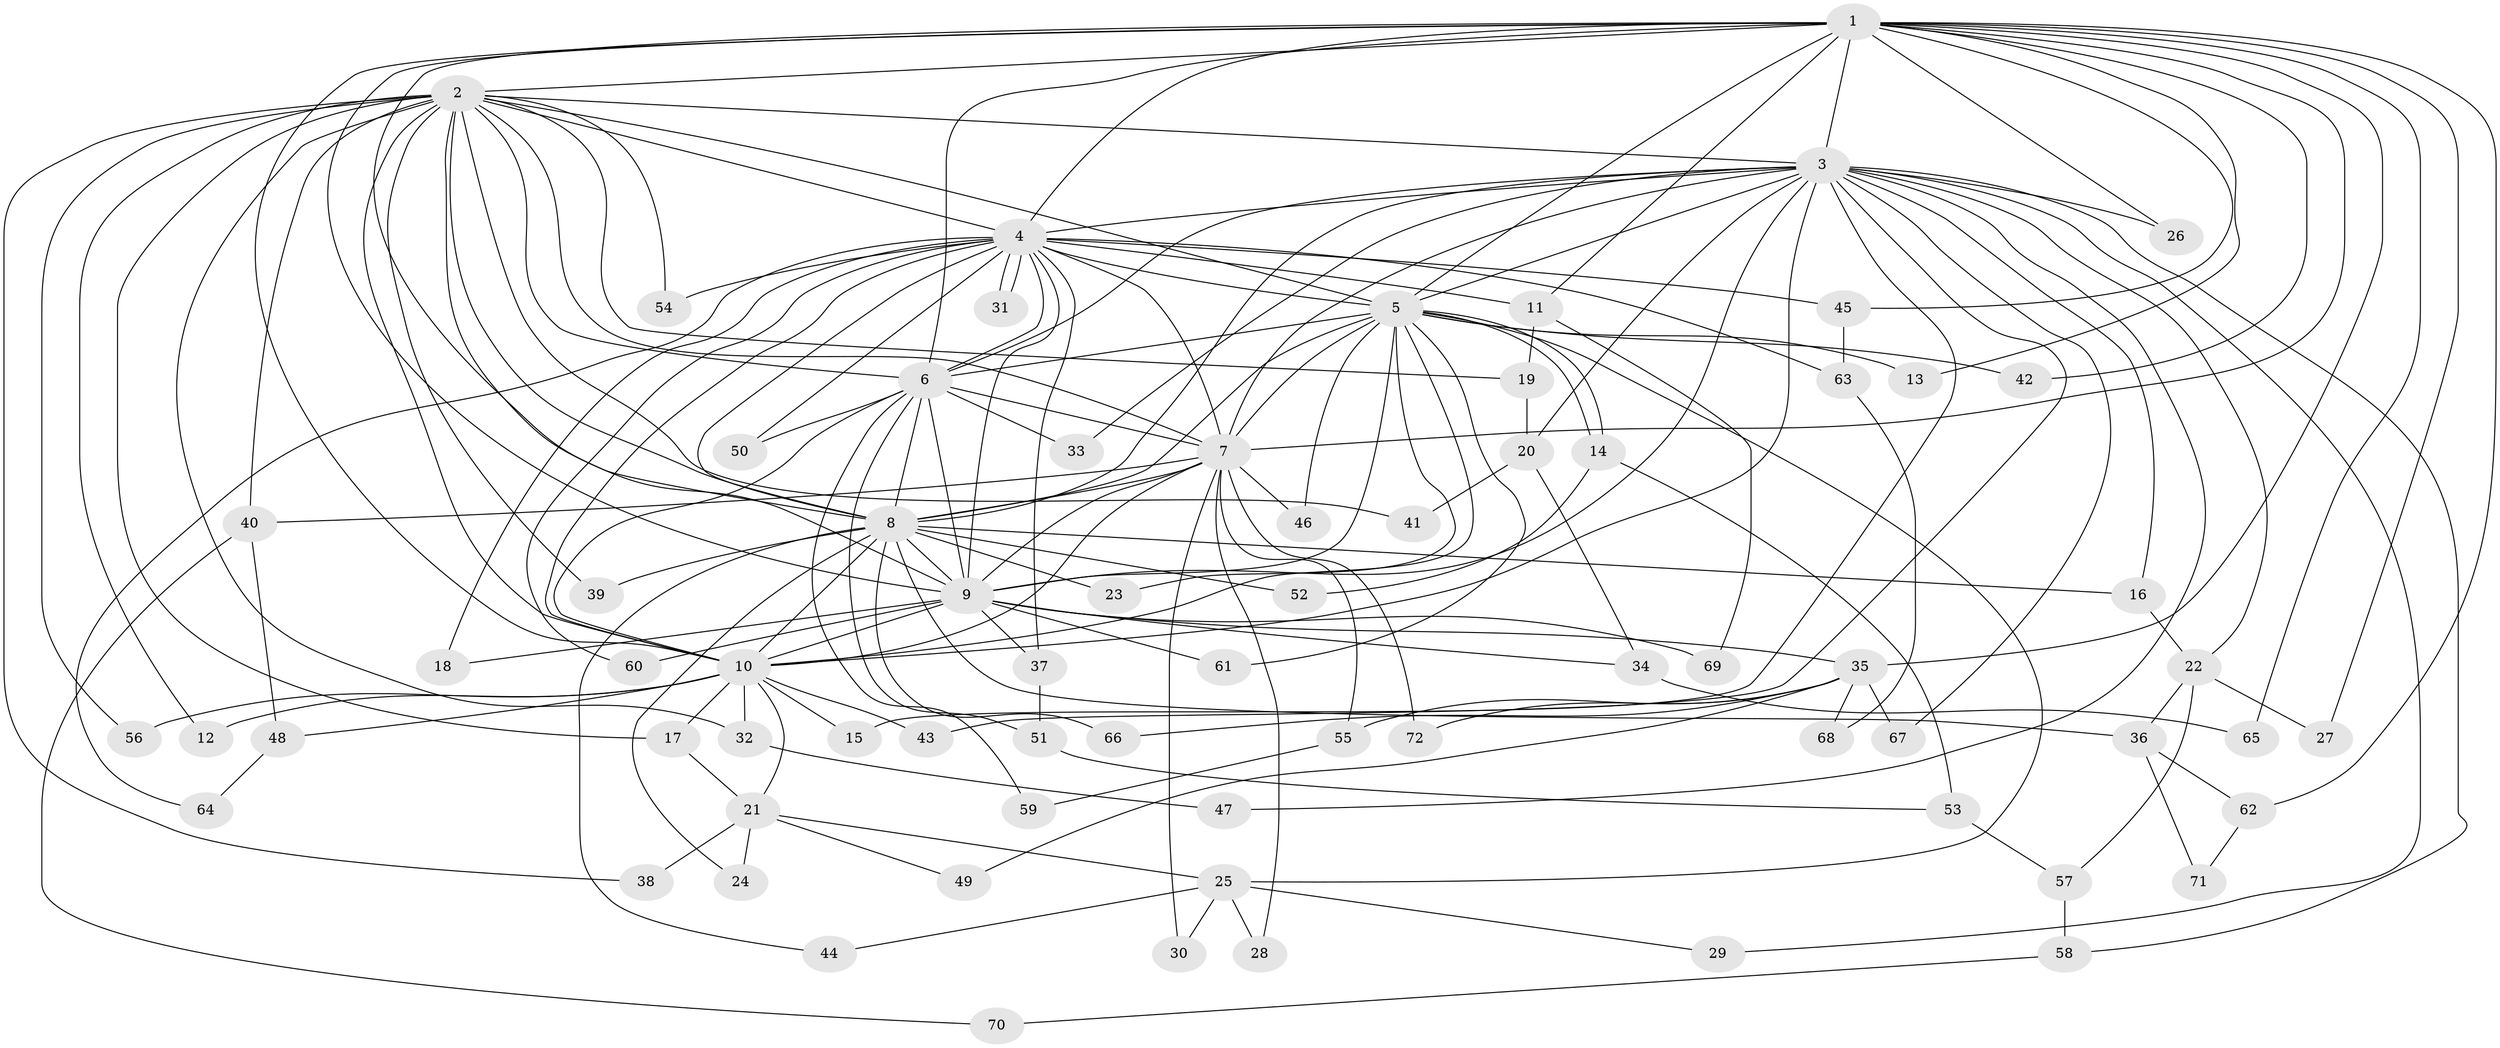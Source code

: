 // Generated by graph-tools (version 1.1) at 2025/01/03/09/25 03:01:28]
// undirected, 72 vertices, 169 edges
graph export_dot {
graph [start="1"]
  node [color=gray90,style=filled];
  1;
  2;
  3;
  4;
  5;
  6;
  7;
  8;
  9;
  10;
  11;
  12;
  13;
  14;
  15;
  16;
  17;
  18;
  19;
  20;
  21;
  22;
  23;
  24;
  25;
  26;
  27;
  28;
  29;
  30;
  31;
  32;
  33;
  34;
  35;
  36;
  37;
  38;
  39;
  40;
  41;
  42;
  43;
  44;
  45;
  46;
  47;
  48;
  49;
  50;
  51;
  52;
  53;
  54;
  55;
  56;
  57;
  58;
  59;
  60;
  61;
  62;
  63;
  64;
  65;
  66;
  67;
  68;
  69;
  70;
  71;
  72;
  1 -- 2;
  1 -- 3;
  1 -- 4;
  1 -- 5;
  1 -- 6;
  1 -- 7;
  1 -- 8;
  1 -- 9;
  1 -- 10;
  1 -- 11;
  1 -- 13;
  1 -- 26;
  1 -- 27;
  1 -- 35;
  1 -- 42;
  1 -- 45;
  1 -- 62;
  1 -- 65;
  2 -- 3;
  2 -- 4;
  2 -- 5;
  2 -- 6;
  2 -- 7;
  2 -- 8;
  2 -- 9;
  2 -- 10;
  2 -- 12;
  2 -- 17;
  2 -- 19;
  2 -- 32;
  2 -- 38;
  2 -- 39;
  2 -- 40;
  2 -- 41;
  2 -- 54;
  2 -- 56;
  3 -- 4;
  3 -- 5;
  3 -- 6;
  3 -- 7;
  3 -- 8;
  3 -- 9;
  3 -- 10;
  3 -- 15;
  3 -- 16;
  3 -- 20;
  3 -- 22;
  3 -- 26;
  3 -- 29;
  3 -- 33;
  3 -- 43;
  3 -- 47;
  3 -- 58;
  3 -- 67;
  4 -- 5;
  4 -- 6;
  4 -- 7;
  4 -- 8;
  4 -- 9;
  4 -- 10;
  4 -- 11;
  4 -- 18;
  4 -- 31;
  4 -- 31;
  4 -- 37;
  4 -- 45;
  4 -- 50;
  4 -- 54;
  4 -- 60;
  4 -- 63;
  4 -- 64;
  5 -- 6;
  5 -- 7;
  5 -- 8;
  5 -- 9;
  5 -- 10;
  5 -- 13;
  5 -- 14;
  5 -- 14;
  5 -- 23;
  5 -- 25;
  5 -- 42;
  5 -- 46;
  5 -- 61;
  6 -- 7;
  6 -- 8;
  6 -- 9;
  6 -- 10;
  6 -- 33;
  6 -- 50;
  6 -- 51;
  6 -- 59;
  7 -- 8;
  7 -- 9;
  7 -- 10;
  7 -- 28;
  7 -- 30;
  7 -- 40;
  7 -- 46;
  7 -- 55;
  7 -- 72;
  8 -- 9;
  8 -- 10;
  8 -- 16;
  8 -- 23;
  8 -- 24;
  8 -- 36;
  8 -- 39;
  8 -- 44;
  8 -- 52;
  8 -- 66;
  9 -- 10;
  9 -- 18;
  9 -- 34;
  9 -- 35;
  9 -- 37;
  9 -- 60;
  9 -- 61;
  9 -- 69;
  10 -- 12;
  10 -- 15;
  10 -- 17;
  10 -- 21;
  10 -- 32;
  10 -- 43;
  10 -- 48;
  10 -- 56;
  11 -- 19;
  11 -- 69;
  14 -- 52;
  14 -- 53;
  16 -- 22;
  17 -- 21;
  19 -- 20;
  20 -- 34;
  20 -- 41;
  21 -- 24;
  21 -- 25;
  21 -- 38;
  21 -- 49;
  22 -- 27;
  22 -- 36;
  22 -- 57;
  25 -- 28;
  25 -- 29;
  25 -- 30;
  25 -- 44;
  32 -- 47;
  34 -- 65;
  35 -- 49;
  35 -- 55;
  35 -- 66;
  35 -- 67;
  35 -- 68;
  35 -- 72;
  36 -- 62;
  36 -- 71;
  37 -- 51;
  40 -- 48;
  40 -- 70;
  45 -- 63;
  48 -- 64;
  51 -- 53;
  53 -- 57;
  55 -- 59;
  57 -- 58;
  58 -- 70;
  62 -- 71;
  63 -- 68;
}
